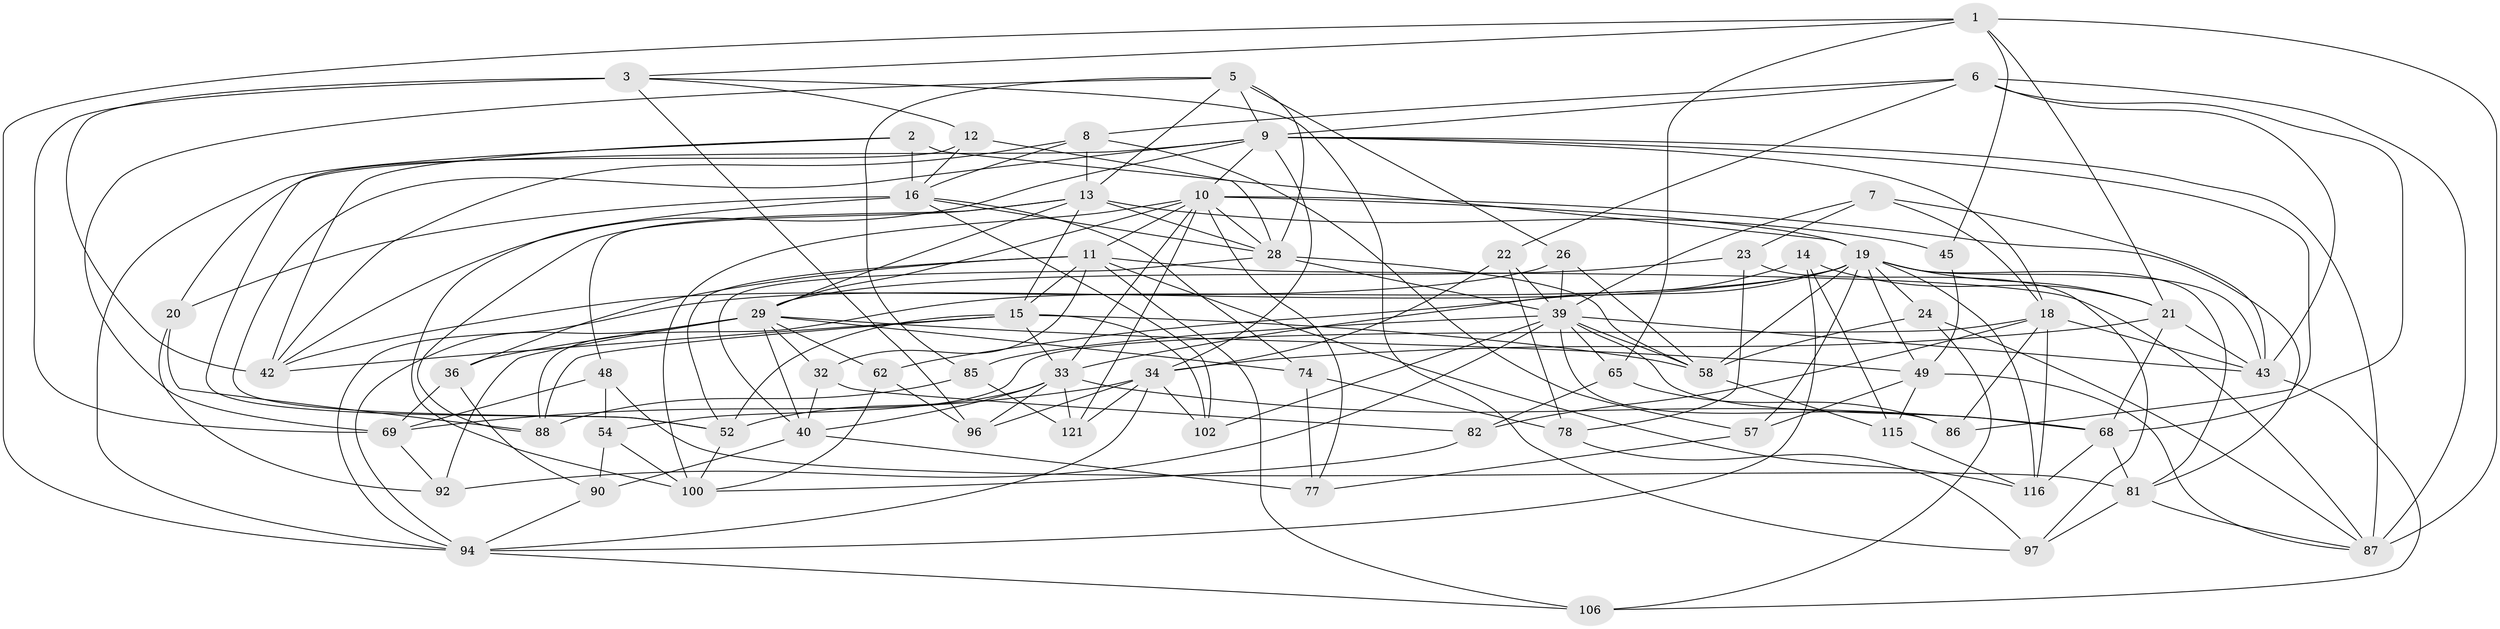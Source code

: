// original degree distribution, {4: 1.0}
// Generated by graph-tools (version 1.1) at 2025/16/03/09/25 04:16:29]
// undirected, 64 vertices, 182 edges
graph export_dot {
graph [start="1"]
  node [color=gray90,style=filled];
  1 [super="+64"];
  2;
  3 [super="+4"];
  5 [super="+17"];
  6 [super="+84"];
  7;
  8 [super="+27"];
  9 [super="+56"];
  10 [super="+41+123"];
  11 [super="+51"];
  12;
  13 [super="+73+59"];
  14;
  15 [super="+109+76"];
  16 [super="+35+80"];
  18 [super="+44"];
  19 [super="+25+30+107+31"];
  20;
  21 [super="+91"];
  22;
  23;
  24;
  26;
  28 [super="+70"];
  29 [super="+119+47+37+53"];
  32;
  33 [super="+113+95"];
  34 [super="+60+63"];
  36;
  39 [super="+55+122+46"];
  40 [super="+99"];
  42 [super="+75"];
  43 [super="+120+89"];
  45;
  48;
  49 [super="+71"];
  52 [super="+114"];
  54;
  57;
  58 [super="+83+61"];
  62;
  65;
  68 [super="+117"];
  69 [super="+105"];
  74;
  77;
  78;
  81 [super="+98"];
  82;
  85;
  86;
  87 [super="+127+111"];
  88 [super="+126"];
  90;
  92;
  94 [super="+110"];
  96;
  97;
  100 [super="+124"];
  102;
  106;
  115;
  116 [super="+118"];
  121;
  1 -- 94;
  1 -- 3;
  1 -- 21;
  1 -- 65;
  1 -- 45;
  1 -- 87;
  2 -- 16;
  2 -- 94;
  2 -- 19;
  2 -- 42;
  3 -- 42;
  3 -- 69;
  3 -- 96;
  3 -- 97;
  3 -- 12;
  5 -- 13 [weight=2];
  5 -- 85;
  5 -- 69;
  5 -- 9 [weight=2];
  5 -- 26;
  5 -- 28;
  6 -- 22;
  6 -- 8;
  6 -- 9;
  6 -- 43;
  6 -- 68;
  6 -- 87;
  7 -- 23;
  7 -- 39;
  7 -- 43;
  7 -- 18;
  8 -- 57;
  8 -- 42;
  8 -- 13 [weight=2];
  8 -- 16;
  9 -- 86;
  9 -- 87 [weight=2];
  9 -- 34;
  9 -- 10;
  9 -- 42;
  9 -- 18;
  9 -- 52;
  9 -- 20;
  10 -- 28;
  10 -- 19;
  10 -- 100;
  10 -- 77;
  10 -- 29;
  10 -- 121;
  10 -- 11;
  10 -- 33;
  10 -- 81;
  11 -- 106;
  11 -- 87;
  11 -- 32;
  11 -- 36;
  11 -- 116;
  11 -- 52;
  11 -- 15;
  12 -- 52;
  12 -- 28;
  12 -- 16;
  13 -- 45 [weight=2];
  13 -- 88;
  13 -- 15;
  13 -- 28;
  13 -- 48;
  13 -- 29 [weight=2];
  14 -- 115;
  14 -- 33;
  14 -- 94;
  14 -- 21;
  15 -- 58;
  15 -- 88;
  15 -- 33;
  15 -- 52;
  15 -- 42;
  15 -- 102;
  16 -- 74;
  16 -- 100;
  16 -- 20;
  16 -- 28;
  16 -- 102;
  18 -- 86;
  18 -- 54;
  18 -- 116 [weight=2];
  18 -- 82;
  18 -- 43;
  19 -- 43 [weight=2];
  19 -- 62;
  19 -- 88 [weight=2];
  19 -- 81;
  19 -- 116;
  19 -- 57;
  19 -- 58 [weight=2];
  19 -- 94;
  19 -- 49;
  19 -- 21;
  19 -- 24;
  20 -- 92;
  20 -- 88;
  21 -- 43;
  21 -- 34;
  21 -- 68;
  22 -- 78;
  22 -- 39;
  22 -- 34;
  23 -- 78;
  23 -- 97;
  23 -- 29;
  24 -- 106;
  24 -- 58;
  24 -- 87;
  26 -- 39;
  26 -- 58;
  26 -- 42;
  28 -- 39;
  28 -- 40;
  28 -- 58;
  29 -- 92;
  29 -- 62;
  29 -- 32;
  29 -- 40;
  29 -- 49;
  29 -- 36;
  29 -- 74;
  29 -- 94;
  32 -- 40;
  32 -- 82;
  33 -- 40;
  33 -- 96;
  33 -- 52;
  33 -- 121;
  33 -- 68;
  34 -- 121;
  34 -- 96;
  34 -- 102;
  34 -- 94;
  34 -- 69;
  36 -- 90;
  36 -- 69;
  39 -- 58;
  39 -- 43;
  39 -- 68;
  39 -- 102;
  39 -- 92;
  39 -- 85;
  39 -- 86;
  39 -- 65;
  40 -- 90;
  40 -- 77;
  43 -- 106;
  45 -- 49;
  48 -- 54;
  48 -- 81;
  48 -- 69;
  49 -- 87;
  49 -- 115;
  49 -- 57;
  52 -- 100;
  54 -- 100;
  54 -- 90;
  57 -- 77;
  58 -- 115;
  62 -- 96;
  62 -- 100;
  65 -- 86;
  65 -- 82;
  68 -- 116;
  68 -- 81;
  69 -- 92;
  74 -- 78;
  74 -- 77;
  78 -- 97;
  81 -- 97;
  81 -- 87;
  82 -- 100;
  85 -- 121;
  85 -- 88;
  90 -- 94;
  94 -- 106;
  115 -- 116;
}
